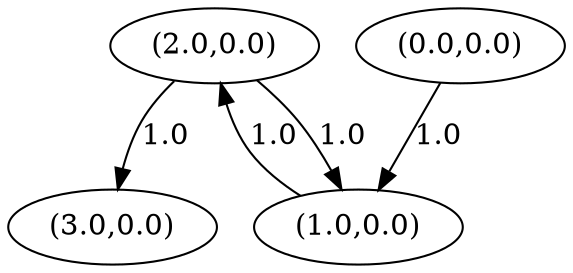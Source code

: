 digraph genegraph {
node0[pos="0.6666666666666666,0.0", label="(2.0,0.0)", pin=true]
node1[pos="0.3333333333333333,0.0", label="(1.0,0.0)", pin=true]
node2[pos="0.0,0.0", label="(0.0,0.0)", pin=true]
node2 -> node1[label="1.0"]
node1 -> node0[label="1.0"]
node3[pos="1.0,0.0", label="(3.0,0.0)", pin=true]
node0 -> node3[label="1.0"]
node0 -> node1[label="1.0"]
}